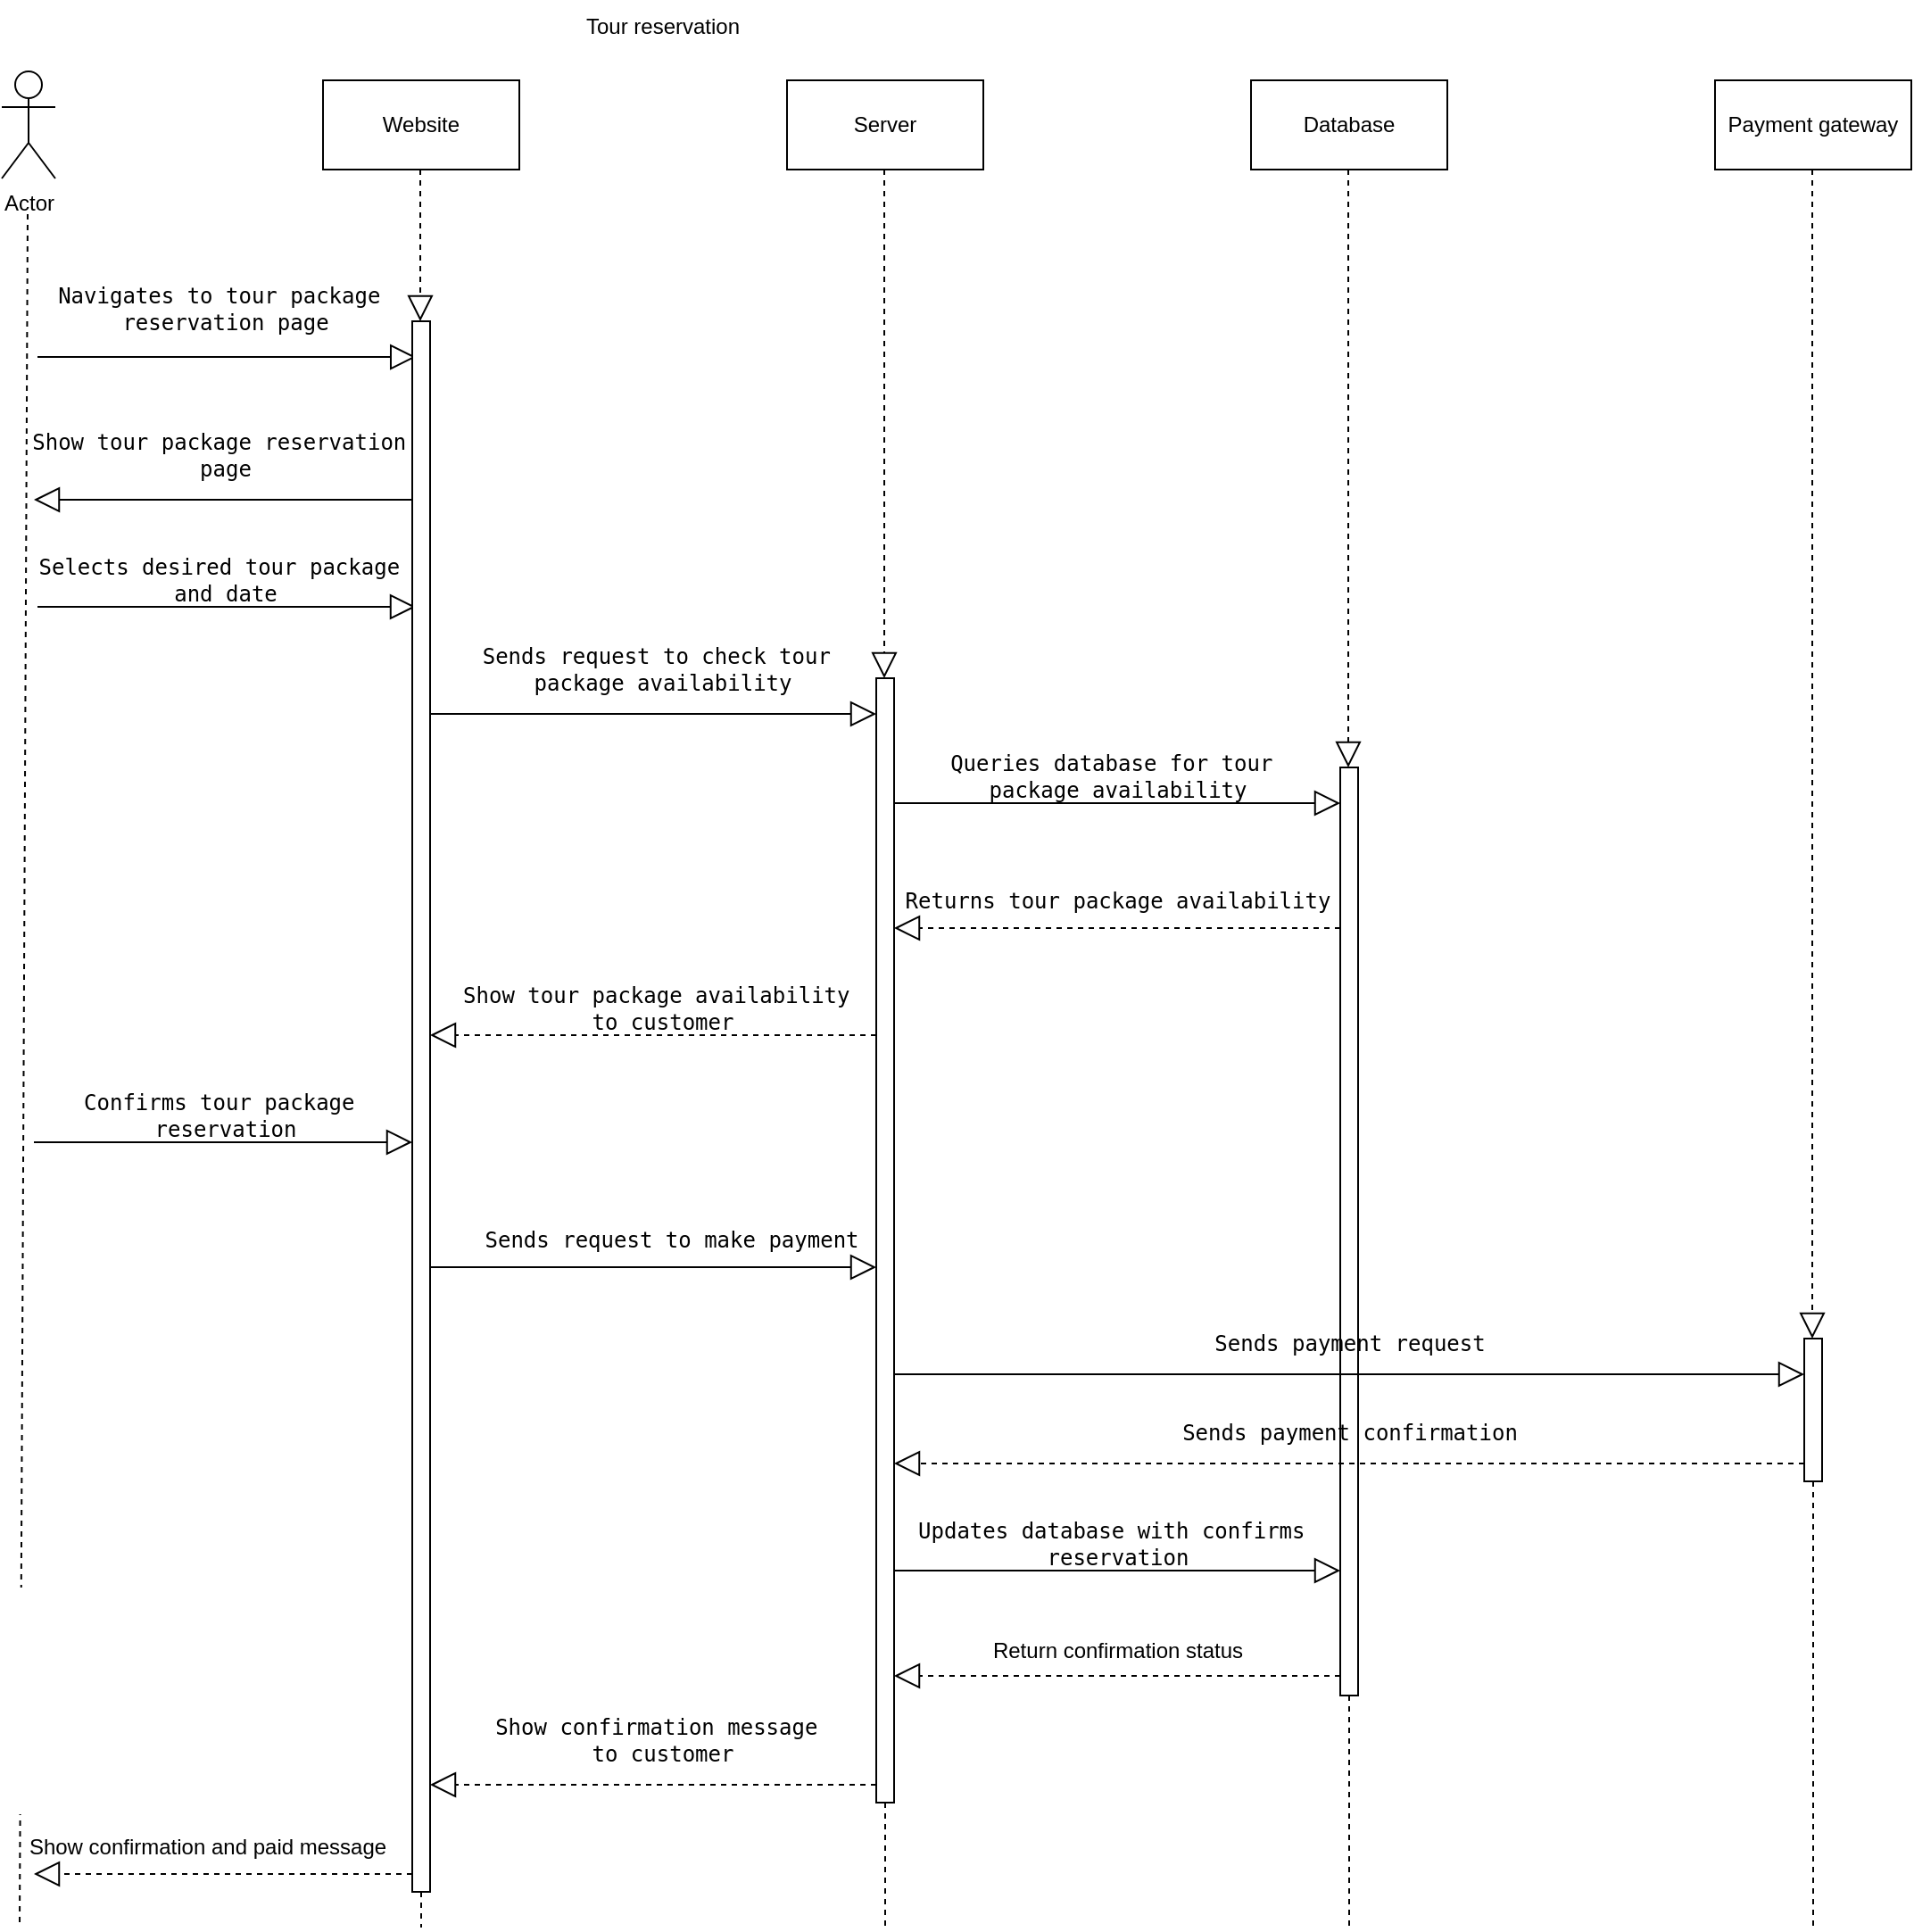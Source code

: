 <mxfile version="21.3.2" type="github">
  <diagram name="Page-1" id="-goPwTN756h73ukjILad">
    <mxGraphModel dx="954" dy="556" grid="1" gridSize="10" guides="1" tooltips="1" connect="1" arrows="1" fold="1" page="1" pageScale="1" pageWidth="1100" pageHeight="1700" math="0" shadow="0">
      <root>
        <mxCell id="0" />
        <mxCell id="1" parent="0" />
        <mxCell id="7k01nNC0SqOBBTKbioc5-2" value="Actor" style="shape=umlActor;verticalLabelPosition=bottom;verticalAlign=top;html=1;outlineConnect=0;" parent="1" vertex="1">
          <mxGeometry x="80" y="40" width="30" height="60" as="geometry" />
        </mxCell>
        <mxCell id="7k01nNC0SqOBBTKbioc5-3" value="Website" style="html=1;whiteSpace=wrap;" parent="1" vertex="1">
          <mxGeometry x="260" y="45" width="110" height="50" as="geometry" />
        </mxCell>
        <mxCell id="7k01nNC0SqOBBTKbioc5-4" value="Server" style="html=1;whiteSpace=wrap;" parent="1" vertex="1">
          <mxGeometry x="520" y="45" width="110" height="50" as="geometry" />
        </mxCell>
        <mxCell id="7k01nNC0SqOBBTKbioc5-5" value="Database" style="html=1;whiteSpace=wrap;" parent="1" vertex="1">
          <mxGeometry x="780" y="45" width="110" height="50" as="geometry" />
        </mxCell>
        <mxCell id="7k01nNC0SqOBBTKbioc5-6" value="Payment gateway" style="html=1;whiteSpace=wrap;" parent="1" vertex="1">
          <mxGeometry x="1040" y="45" width="110" height="50" as="geometry" />
        </mxCell>
        <mxCell id="7k01nNC0SqOBBTKbioc5-7" value="" style="endArrow=none;dashed=1;endFill=0;endSize=12;html=1;rounded=0;" parent="1" edge="1">
          <mxGeometry width="160" relative="1" as="geometry">
            <mxPoint x="94.5" y="120" as="sourcePoint" />
            <mxPoint x="90" y="1080" as="targetPoint" />
          </mxGeometry>
        </mxCell>
        <mxCell id="7k01nNC0SqOBBTKbioc5-8" value="" style="endArrow=none;dashed=1;endFill=0;endSize=12;html=1;rounded=0;" parent="1" source="7k01nNC0SqOBBTKbioc5-44" edge="1">
          <mxGeometry width="160" relative="1" as="geometry">
            <mxPoint x="314.5" y="95" as="sourcePoint" />
            <mxPoint x="315" y="1080" as="targetPoint" />
          </mxGeometry>
        </mxCell>
        <mxCell id="7k01nNC0SqOBBTKbioc5-9" value="" style="endArrow=none;dashed=1;endFill=0;endSize=12;html=1;rounded=0;" parent="1" source="7k01nNC0SqOBBTKbioc5-46" edge="1">
          <mxGeometry width="160" relative="1" as="geometry">
            <mxPoint x="574.5" y="95" as="sourcePoint" />
            <mxPoint x="575" y="1080" as="targetPoint" />
          </mxGeometry>
        </mxCell>
        <mxCell id="7k01nNC0SqOBBTKbioc5-10" value="" style="endArrow=none;dashed=1;endFill=0;endSize=12;html=1;rounded=0;" parent="1" source="7k01nNC0SqOBBTKbioc5-48" edge="1">
          <mxGeometry width="160" relative="1" as="geometry">
            <mxPoint x="834.5" y="95" as="sourcePoint" />
            <mxPoint x="835" y="1080" as="targetPoint" />
          </mxGeometry>
        </mxCell>
        <mxCell id="7k01nNC0SqOBBTKbioc5-11" value="" style="endArrow=none;dashed=1;endFill=0;endSize=12;html=1;rounded=0;" parent="1" source="7k01nNC0SqOBBTKbioc5-50" edge="1">
          <mxGeometry width="160" relative="1" as="geometry">
            <mxPoint x="1094.5" y="95" as="sourcePoint" />
            <mxPoint x="1095" y="1080" as="targetPoint" />
          </mxGeometry>
        </mxCell>
        <mxCell id="7k01nNC0SqOBBTKbioc5-12" value="&lt;pre&gt;&lt;code class=&quot;!whitespace-pre hljs language-rust&quot;&gt;Navigates to tour package &lt;br&gt;reservation page&lt;/code&gt;&lt;/pre&gt;" style="text;html=1;align=center;verticalAlign=middle;resizable=0;points=[];autosize=1;strokeColor=none;fillColor=none;" parent="1" vertex="1">
          <mxGeometry x="100" y="138" width="210" height="70" as="geometry" />
        </mxCell>
        <mxCell id="7k01nNC0SqOBBTKbioc5-13" value="&lt;pre&gt;&lt;code class=&quot;!whitespace-pre hljs language-rust&quot;&gt;Show tour package reservation &lt;br&gt;page&lt;/code&gt;&lt;/pre&gt;" style="text;html=1;align=center;verticalAlign=middle;resizable=0;points=[];autosize=1;strokeColor=none;fillColor=none;" parent="1" vertex="1">
          <mxGeometry x="90" y="220" width="230" height="70" as="geometry" />
        </mxCell>
        <mxCell id="7k01nNC0SqOBBTKbioc5-14" value="&lt;pre&gt;&lt;code class=&quot;!whitespace-pre hljs language-rust&quot;&gt;Selects desired tour package &lt;br&gt;and date&lt;/code&gt;&lt;/pre&gt;" style="text;html=1;align=center;verticalAlign=middle;resizable=0;points=[];autosize=1;strokeColor=none;fillColor=none;" parent="1" vertex="1">
          <mxGeometry x="90" y="290" width="230" height="70" as="geometry" />
        </mxCell>
        <mxCell id="7k01nNC0SqOBBTKbioc5-15" value="&lt;pre&gt;&lt;code class=&quot;!whitespace-pre hljs language-rust&quot;&gt;Sends request to check tour &lt;br&gt;package availability&lt;/code&gt;&lt;/pre&gt;" style="text;html=1;align=center;verticalAlign=middle;resizable=0;points=[];autosize=1;strokeColor=none;fillColor=none;" parent="1" vertex="1">
          <mxGeometry x="340" y="340" width="220" height="70" as="geometry" />
        </mxCell>
        <mxCell id="7k01nNC0SqOBBTKbioc5-16" value="&lt;pre&gt;&lt;code class=&quot;!whitespace-pre hljs language-rust&quot;&gt;Queries database for &lt;span class=&quot;hljs-title class_&quot;&gt;tour&lt;/span&gt; &lt;br&gt;package availability&lt;/code&gt;&lt;/pre&gt;" style="text;html=1;align=center;verticalAlign=middle;resizable=0;points=[];autosize=1;strokeColor=none;fillColor=none;" parent="1" vertex="1">
          <mxGeometry x="600" y="400" width="210" height="70" as="geometry" />
        </mxCell>
        <mxCell id="7k01nNC0SqOBBTKbioc5-17" value="&lt;pre&gt;&lt;code class=&quot;!whitespace-pre hljs language-rust&quot;&gt;Returns tour package availability&lt;/code&gt;&lt;/pre&gt;" style="text;html=1;align=center;verticalAlign=middle;resizable=0;points=[];autosize=1;strokeColor=none;fillColor=none;" parent="1" vertex="1">
          <mxGeometry x="580" y="480" width="250" height="50" as="geometry" />
        </mxCell>
        <mxCell id="7k01nNC0SqOBBTKbioc5-18" value="&lt;pre&gt;&lt;code class=&quot;!whitespace-pre hljs language-rust&quot;&gt;Show tour package availability &lt;br&gt;to customer&lt;/code&gt;&lt;/pre&gt;" style="text;html=1;align=center;verticalAlign=middle;resizable=0;points=[];autosize=1;strokeColor=none;fillColor=none;" parent="1" vertex="1">
          <mxGeometry x="330" y="530" width="240" height="70" as="geometry" />
        </mxCell>
        <mxCell id="7k01nNC0SqOBBTKbioc5-19" value="&lt;pre&gt;&lt;code class=&quot;!whitespace-pre hljs language-rust&quot;&gt;Confirms tour package &lt;br&gt;reservation&lt;/code&gt;&lt;/pre&gt;" style="text;html=1;align=center;verticalAlign=middle;resizable=0;points=[];autosize=1;strokeColor=none;fillColor=none;" parent="1" vertex="1">
          <mxGeometry x="115" y="590" width="180" height="70" as="geometry" />
        </mxCell>
        <mxCell id="7k01nNC0SqOBBTKbioc5-20" value="&lt;pre&gt;&lt;code class=&quot;!whitespace-pre hljs language-rust&quot;&gt;Sends request to make payment&lt;/code&gt;&lt;/pre&gt;" style="text;html=1;align=center;verticalAlign=middle;resizable=0;points=[];autosize=1;strokeColor=none;fillColor=none;" parent="1" vertex="1">
          <mxGeometry x="340" y="670" width="230" height="50" as="geometry" />
        </mxCell>
        <mxCell id="7k01nNC0SqOBBTKbioc5-23" value="&lt;pre&gt;&lt;code class=&quot;!whitespace-pre hljs language-rust&quot;&gt;Updates database with confirms &lt;br&gt;reservation&lt;/code&gt;&lt;/pre&gt;" style="text;html=1;align=center;verticalAlign=middle;resizable=0;points=[];autosize=1;strokeColor=none;fillColor=none;" parent="1" vertex="1">
          <mxGeometry x="585" y="830" width="240" height="70" as="geometry" />
        </mxCell>
        <mxCell id="7k01nNC0SqOBBTKbioc5-24" value="Return confirmation status" style="text;html=1;align=center;verticalAlign=middle;resizable=0;points=[];autosize=1;strokeColor=none;fillColor=none;" parent="1" vertex="1">
          <mxGeometry x="620" y="910" width="170" height="30" as="geometry" />
        </mxCell>
        <mxCell id="7k01nNC0SqOBBTKbioc5-25" value="&lt;pre&gt;&lt;code class=&quot;!whitespace-pre hljs language-rust&quot;&gt;Show confirmation message &lt;br&gt;to customer&lt;/code&gt;&lt;/pre&gt;" style="text;html=1;align=center;verticalAlign=middle;resizable=0;points=[];autosize=1;strokeColor=none;fillColor=none;" parent="1" vertex="1">
          <mxGeometry x="345" y="940" width="210" height="70" as="geometry" />
        </mxCell>
        <mxCell id="7k01nNC0SqOBBTKbioc5-30" value="" style="endArrow=block;endFill=0;endSize=12;html=1;rounded=0;entryX=1.01;entryY=0.886;entryDx=0;entryDy=0;entryPerimeter=0;" parent="1" target="7k01nNC0SqOBBTKbioc5-12" edge="1">
          <mxGeometry width="160" relative="1" as="geometry">
            <mxPoint x="100" y="200" as="sourcePoint" />
            <mxPoint x="260" y="200" as="targetPoint" />
          </mxGeometry>
        </mxCell>
        <mxCell id="7k01nNC0SqOBBTKbioc5-31" value="" style="endArrow=block;endFill=0;endSize=12;html=1;rounded=0;entryX=1.01;entryY=0.886;entryDx=0;entryDy=0;entryPerimeter=0;" parent="1" edge="1">
          <mxGeometry width="160" relative="1" as="geometry">
            <mxPoint x="310" y="280" as="sourcePoint" />
            <mxPoint x="98" y="280" as="targetPoint" />
          </mxGeometry>
        </mxCell>
        <mxCell id="7k01nNC0SqOBBTKbioc5-32" value="" style="endArrow=block;endFill=0;endSize=12;html=1;rounded=0;entryX=1.01;entryY=0.886;entryDx=0;entryDy=0;entryPerimeter=0;" parent="1" edge="1">
          <mxGeometry width="160" relative="1" as="geometry">
            <mxPoint x="100" y="340" as="sourcePoint" />
            <mxPoint x="312" y="340" as="targetPoint" />
          </mxGeometry>
        </mxCell>
        <mxCell id="7k01nNC0SqOBBTKbioc5-33" value="" style="endArrow=block;endFill=0;endSize=12;html=1;rounded=0;" parent="1" edge="1">
          <mxGeometry width="160" relative="1" as="geometry">
            <mxPoint x="320" y="400" as="sourcePoint" />
            <mxPoint x="570" y="400" as="targetPoint" />
          </mxGeometry>
        </mxCell>
        <mxCell id="7k01nNC0SqOBBTKbioc5-34" value="" style="endArrow=block;endFill=0;endSize=12;html=1;rounded=0;dashed=1;" parent="1" edge="1">
          <mxGeometry width="160" relative="1" as="geometry">
            <mxPoint x="570" y="580" as="sourcePoint" />
            <mxPoint x="320" y="580" as="targetPoint" />
          </mxGeometry>
        </mxCell>
        <mxCell id="7k01nNC0SqOBBTKbioc5-35" value="" style="endArrow=block;endFill=0;endSize=12;html=1;rounded=0;" parent="1" edge="1">
          <mxGeometry width="160" relative="1" as="geometry">
            <mxPoint x="320" y="710" as="sourcePoint" />
            <mxPoint x="570" y="710" as="targetPoint" />
          </mxGeometry>
        </mxCell>
        <mxCell id="7k01nNC0SqOBBTKbioc5-36" value="" style="endArrow=block;endFill=0;endSize=12;html=1;rounded=0;entryX=1.01;entryY=0.886;entryDx=0;entryDy=0;entryPerimeter=0;" parent="1" edge="1">
          <mxGeometry width="160" relative="1" as="geometry">
            <mxPoint x="98" y="640" as="sourcePoint" />
            <mxPoint x="310" y="640" as="targetPoint" />
          </mxGeometry>
        </mxCell>
        <mxCell id="7k01nNC0SqOBBTKbioc5-37" value="" style="endArrow=block;endFill=0;endSize=12;html=1;rounded=0;dashed=1;" parent="1" edge="1">
          <mxGeometry width="160" relative="1" as="geometry">
            <mxPoint x="570" y="1000" as="sourcePoint" />
            <mxPoint x="320" y="1000" as="targetPoint" />
          </mxGeometry>
        </mxCell>
        <mxCell id="7k01nNC0SqOBBTKbioc5-38" value="" style="endArrow=block;endFill=0;endSize=12;html=1;rounded=0;" parent="1" edge="1">
          <mxGeometry width="160" relative="1" as="geometry">
            <mxPoint x="580" y="450" as="sourcePoint" />
            <mxPoint x="830" y="450" as="targetPoint" />
          </mxGeometry>
        </mxCell>
        <mxCell id="7k01nNC0SqOBBTKbioc5-39" value="" style="endArrow=block;endFill=0;endSize=12;html=1;rounded=0;dashed=1;" parent="1" edge="1">
          <mxGeometry width="160" relative="1" as="geometry">
            <mxPoint x="830" y="520" as="sourcePoint" />
            <mxPoint x="580" y="520" as="targetPoint" />
          </mxGeometry>
        </mxCell>
        <mxCell id="7k01nNC0SqOBBTKbioc5-40" value="" style="endArrow=block;endFill=0;endSize=12;html=1;rounded=0;dashed=1;" parent="1" edge="1">
          <mxGeometry width="160" relative="1" as="geometry">
            <mxPoint x="830" y="939" as="sourcePoint" />
            <mxPoint x="580" y="939" as="targetPoint" />
          </mxGeometry>
        </mxCell>
        <mxCell id="7k01nNC0SqOBBTKbioc5-41" value="" style="endArrow=block;endFill=0;endSize=12;html=1;rounded=0;" parent="1" edge="1">
          <mxGeometry width="160" relative="1" as="geometry">
            <mxPoint x="580" y="880" as="sourcePoint" />
            <mxPoint x="830" y="880" as="targetPoint" />
          </mxGeometry>
        </mxCell>
        <mxCell id="7k01nNC0SqOBBTKbioc5-45" value="" style="endArrow=block;dashed=1;endFill=0;endSize=12;html=1;rounded=0;" parent="1" target="7k01nNC0SqOBBTKbioc5-44" edge="1">
          <mxGeometry width="160" relative="1" as="geometry">
            <mxPoint x="314.5" y="95" as="sourcePoint" />
            <mxPoint x="315" y="1040" as="targetPoint" />
          </mxGeometry>
        </mxCell>
        <mxCell id="7k01nNC0SqOBBTKbioc5-44" value="" style="html=1;points=[];perimeter=orthogonalPerimeter;outlineConnect=0;targetShapes=umlLifeline;portConstraint=eastwest;newEdgeStyle={&quot;edgeStyle&quot;:&quot;elbowEdgeStyle&quot;,&quot;elbow&quot;:&quot;vertical&quot;,&quot;curved&quot;:0,&quot;rounded&quot;:0};" parent="1" vertex="1">
          <mxGeometry x="310" y="180" width="10" height="880" as="geometry" />
        </mxCell>
        <mxCell id="7k01nNC0SqOBBTKbioc5-47" value="" style="endArrow=block;dashed=1;endFill=0;endSize=12;html=1;rounded=0;" parent="1" target="7k01nNC0SqOBBTKbioc5-46" edge="1">
          <mxGeometry width="160" relative="1" as="geometry">
            <mxPoint x="574.5" y="95" as="sourcePoint" />
            <mxPoint x="575" y="1040" as="targetPoint" />
          </mxGeometry>
        </mxCell>
        <mxCell id="7k01nNC0SqOBBTKbioc5-46" value="" style="html=1;points=[];perimeter=orthogonalPerimeter;outlineConnect=0;targetShapes=umlLifeline;portConstraint=eastwest;newEdgeStyle={&quot;edgeStyle&quot;:&quot;elbowEdgeStyle&quot;,&quot;elbow&quot;:&quot;vertical&quot;,&quot;curved&quot;:0,&quot;rounded&quot;:0};" parent="1" vertex="1">
          <mxGeometry x="570" y="380" width="10" height="630" as="geometry" />
        </mxCell>
        <mxCell id="7k01nNC0SqOBBTKbioc5-49" value="" style="endArrow=block;dashed=1;endFill=0;endSize=12;html=1;rounded=0;" parent="1" target="7k01nNC0SqOBBTKbioc5-48" edge="1">
          <mxGeometry width="160" relative="1" as="geometry">
            <mxPoint x="834.5" y="95" as="sourcePoint" />
            <mxPoint x="835" y="1040" as="targetPoint" />
          </mxGeometry>
        </mxCell>
        <mxCell id="7k01nNC0SqOBBTKbioc5-48" value="" style="html=1;points=[];perimeter=orthogonalPerimeter;outlineConnect=0;targetShapes=umlLifeline;portConstraint=eastwest;newEdgeStyle={&quot;edgeStyle&quot;:&quot;elbowEdgeStyle&quot;,&quot;elbow&quot;:&quot;vertical&quot;,&quot;curved&quot;:0,&quot;rounded&quot;:0};" parent="1" vertex="1">
          <mxGeometry x="830" y="430" width="10" height="520" as="geometry" />
        </mxCell>
        <mxCell id="7k01nNC0SqOBBTKbioc5-51" value="" style="endArrow=block;dashed=1;endFill=0;endSize=12;html=1;rounded=0;" parent="1" target="7k01nNC0SqOBBTKbioc5-50" edge="1">
          <mxGeometry width="160" relative="1" as="geometry">
            <mxPoint x="1094.5" y="95" as="sourcePoint" />
            <mxPoint x="1095" y="1040" as="targetPoint" />
          </mxGeometry>
        </mxCell>
        <mxCell id="7k01nNC0SqOBBTKbioc5-50" value="" style="html=1;points=[];perimeter=orthogonalPerimeter;outlineConnect=0;targetShapes=umlLifeline;portConstraint=eastwest;newEdgeStyle={&quot;edgeStyle&quot;:&quot;elbowEdgeStyle&quot;,&quot;elbow&quot;:&quot;vertical&quot;,&quot;curved&quot;:0,&quot;rounded&quot;:0};" parent="1" vertex="1">
          <mxGeometry x="1090" y="750" width="10" height="80" as="geometry" />
        </mxCell>
        <mxCell id="7k01nNC0SqOBBTKbioc5-43" value="" style="endArrow=block;endFill=0;endSize=12;html=1;rounded=0;dashed=1;" parent="1" edge="1">
          <mxGeometry width="160" relative="1" as="geometry">
            <mxPoint x="1090" y="820" as="sourcePoint" />
            <mxPoint x="580" y="820" as="targetPoint" />
          </mxGeometry>
        </mxCell>
        <mxCell id="7k01nNC0SqOBBTKbioc5-42" value="" style="endArrow=block;endFill=0;endSize=12;html=1;rounded=0;" parent="1" edge="1">
          <mxGeometry width="160" relative="1" as="geometry">
            <mxPoint x="580" y="770" as="sourcePoint" />
            <mxPoint x="1090" y="770" as="targetPoint" />
          </mxGeometry>
        </mxCell>
        <mxCell id="7k01nNC0SqOBBTKbioc5-21" value="&lt;pre&gt;&lt;code class=&quot;!whitespace-pre hljs language-rust&quot;&gt;Sends payment request&lt;/code&gt;&lt;/pre&gt;" style="text;html=1;align=center;verticalAlign=middle;resizable=0;points=[];autosize=1;strokeColor=none;fillColor=none;" parent="1" vertex="1">
          <mxGeometry x="750" y="728" width="170" height="50" as="geometry" />
        </mxCell>
        <mxCell id="7k01nNC0SqOBBTKbioc5-22" value="&lt;pre&gt;&lt;code class=&quot;!whitespace-pre hljs language-rust&quot;&gt;Sends payment confirmation&lt;/code&gt;&lt;/pre&gt;" style="text;html=1;align=center;verticalAlign=middle;resizable=0;points=[];autosize=1;strokeColor=none;fillColor=none;" parent="1" vertex="1">
          <mxGeometry x="730" y="778" width="210" height="50" as="geometry" />
        </mxCell>
        <mxCell id="2-URATm6lnxha30E7RNb-1" value="&lt;div&gt;Show confirmation and paid message&lt;/div&gt;" style="text;html=1;align=center;verticalAlign=middle;resizable=0;points=[];autosize=1;strokeColor=none;fillColor=none;" parent="1" vertex="1">
          <mxGeometry x="80" y="1020" width="230" height="30" as="geometry" />
        </mxCell>
        <mxCell id="2-URATm6lnxha30E7RNb-3" value="" style="endArrow=block;endFill=0;endSize=12;html=1;rounded=0;entryX=1.01;entryY=0.886;entryDx=0;entryDy=0;entryPerimeter=0;dashed=1;" parent="1" edge="1">
          <mxGeometry width="160" relative="1" as="geometry">
            <mxPoint x="310" y="1050" as="sourcePoint" />
            <mxPoint x="98" y="1050" as="targetPoint" />
          </mxGeometry>
        </mxCell>
        <mxCell id="6QI0Y8ETywytJewcwX09-1" value="Tour reservation" style="text;html=1;align=center;verticalAlign=middle;resizable=0;points=[];autosize=1;strokeColor=none;fillColor=none;" vertex="1" parent="1">
          <mxGeometry x="395" width="110" height="30" as="geometry" />
        </mxCell>
      </root>
    </mxGraphModel>
  </diagram>
</mxfile>
